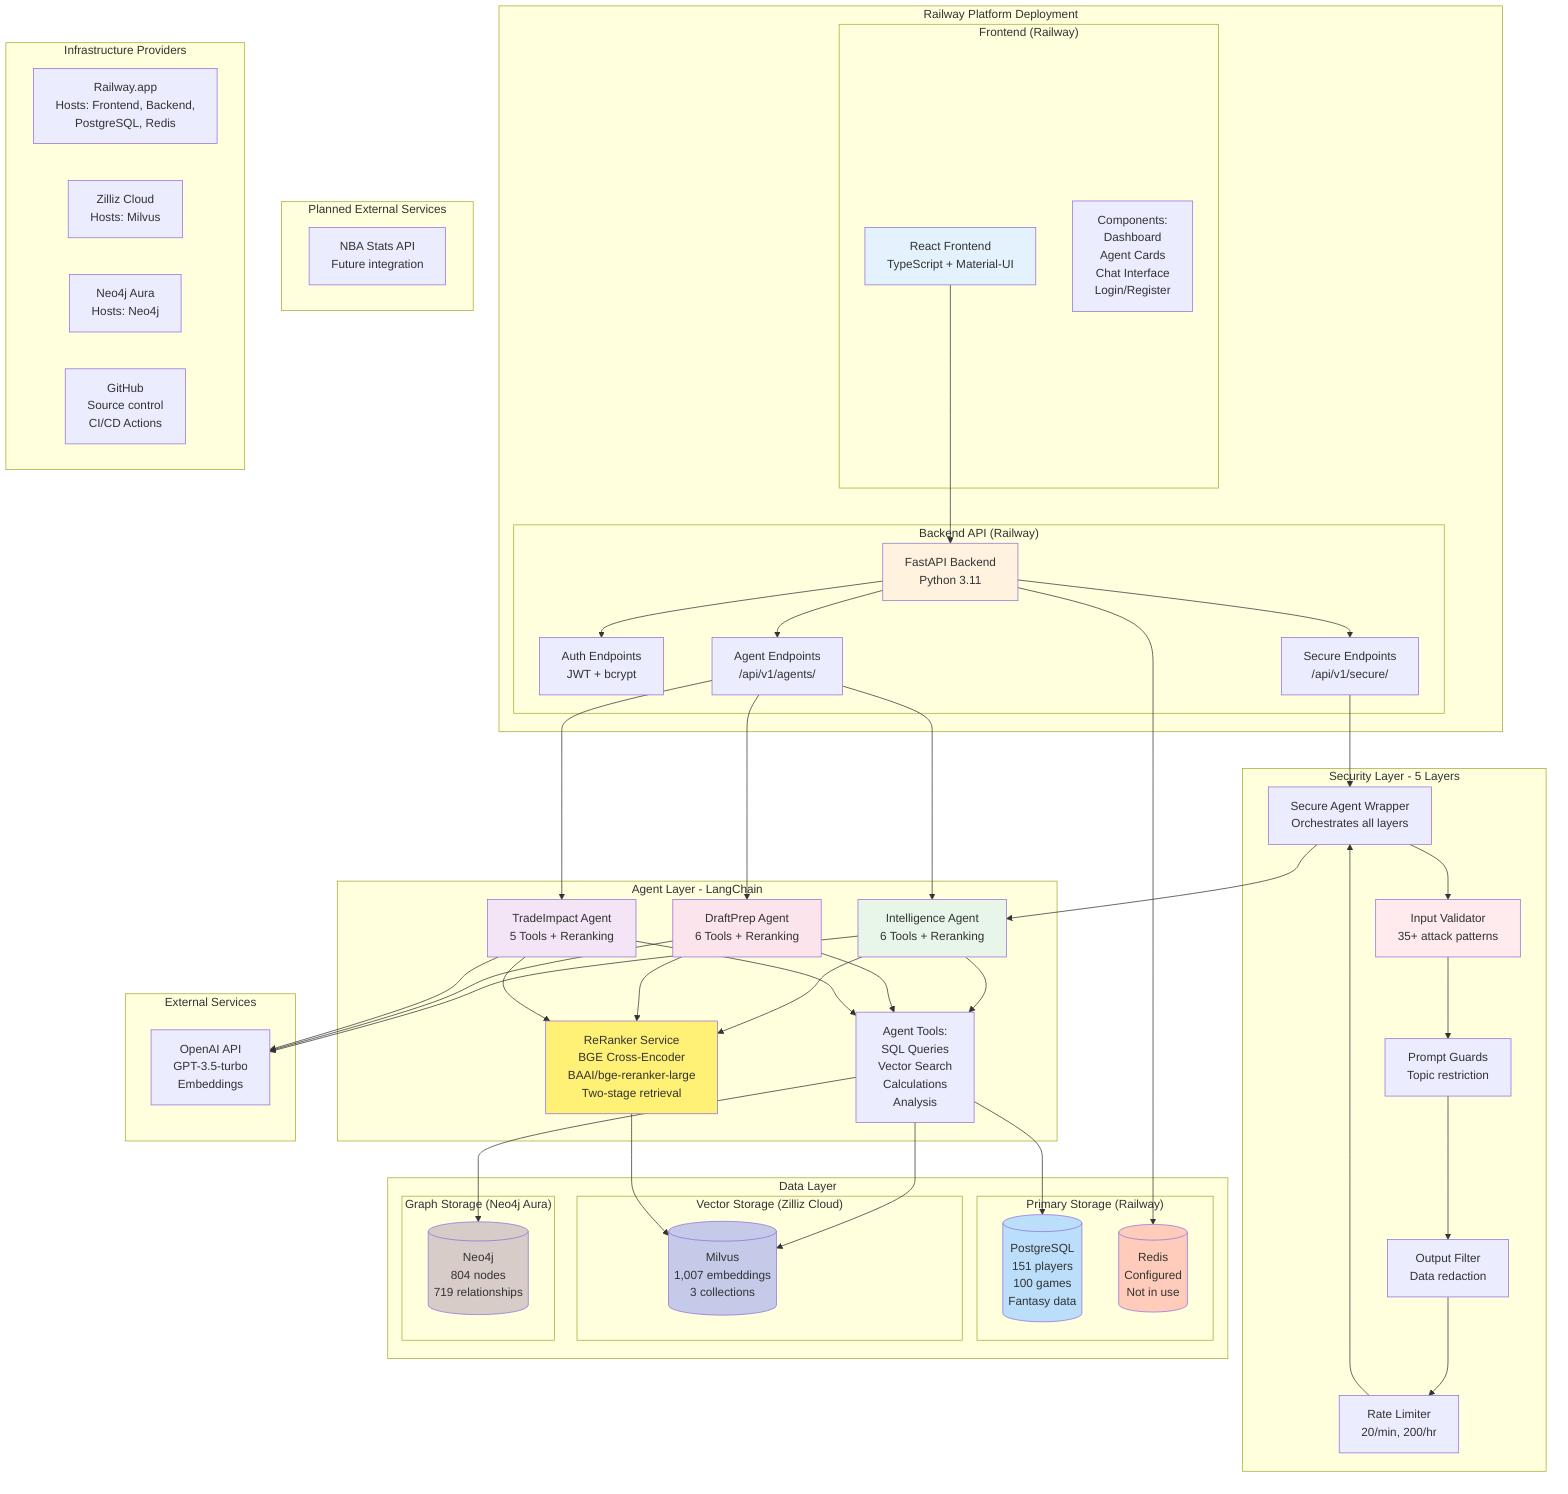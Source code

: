 graph TB
    %% System Architecture - Actually Implemented
    %% SportsBrain Fantasy Basketball Platform
    
    subgraph "Railway Platform Deployment"
        subgraph "Frontend (Railway)"
            UI["React Frontend<br/>TypeScript + Material-UI"]
            UI_COMP["Components:<br/>Dashboard<br/>Agent Cards<br/>Chat Interface<br/>Login/Register"]
        end
        
        subgraph "Backend API (Railway)"
            API["FastAPI Backend<br/>Python 3.11"]
            
            AUTH["Auth Endpoints<br/>JWT + bcrypt"]
            AGENT_EP["Agent Endpoints<br/>/api/v1/agents/"]
            SECURE_EP["Secure Endpoints<br/>/api/v1/secure/"]
        end
    end
    
    subgraph "Agent Layer - LangChain"
        INT_AGENT["Intelligence Agent<br/>6 Tools + Reranking"]
        DRAFT_AGENT["DraftPrep Agent<br/>6 Tools + Reranking"]
        TRADE_AGENT["TradeImpact Agent<br/>5 Tools + Reranking"]
        
        TOOLS["Agent Tools:<br/>SQL Queries<br/>Vector Search<br/>Calculations<br/>Analysis"]
        
        RERANKER["ReRanker Service<br/>BGE Cross-Encoder<br/>BAAI/bge-reranker-large<br/>Two-stage retrieval"]
    end
    
    subgraph "Security Layer - 5 Layers"
        INPUT_VAL["Input Validator<br/>35+ attack patterns"]
        PROMPT_GUARD["Prompt Guards<br/>Topic restriction"]
        OUTPUT_FILTER["Output Filter<br/>Data redaction"]
        RATE_LIMIT["Rate Limiter<br/>20/min, 200/hr"]
        SECURE_WRAPPER["Secure Agent Wrapper<br/>Orchestrates all layers"]
    end
    
    subgraph "Data Layer"
        subgraph "Primary Storage (Railway)"
            PG[("PostgreSQL<br/>151 players<br/>100 games<br/>Fantasy data")]
            REDIS[("Redis<br/>Configured<br/>Not in use")]
        end
        
        subgraph "Vector Storage (Zilliz Cloud)"
            MILVUS[("Milvus<br/>1,007 embeddings<br/>3 collections")]
        end
        
        subgraph "Graph Storage (Neo4j Aura)"
            NEO4J[("Neo4j<br/>804 nodes<br/>719 relationships")]
        end
    end
    
    subgraph "External Services"
        OPENAI["OpenAI API<br/>GPT-3.5-turbo<br/>Embeddings"]
    end
    
    subgraph "Planned External Services"
        NBA_API["NBA Stats API<br/>Future integration"]
    end
    
    subgraph "Infrastructure Providers"
        RAILWAY_INFRA["Railway.app<br/>Hosts: Frontend, Backend,<br/>PostgreSQL, Redis"]
        ZILLIZ_INFRA["Zilliz Cloud<br/>Hosts: Milvus"]
        NEO4J_INFRA["Neo4j Aura<br/>Hosts: Neo4j"]
        GITHUB["GitHub<br/>Source control<br/>CI/CD Actions"]
    end
    
    %% Connections
    UI --> API
    API --> AUTH
    API --> AGENT_EP
    API --> SECURE_EP
    
    AGENT_EP --> INT_AGENT
    AGENT_EP --> DRAFT_AGENT
    AGENT_EP --> TRADE_AGENT
    
    SECURE_EP --> SECURE_WRAPPER
    SECURE_WRAPPER --> INPUT_VAL
    INPUT_VAL --> PROMPT_GUARD
    PROMPT_GUARD --> OUTPUT_FILTER
    OUTPUT_FILTER --> RATE_LIMIT
    RATE_LIMIT --> SECURE_WRAPPER
    SECURE_WRAPPER --> INT_AGENT
    
    INT_AGENT --> TOOLS
    DRAFT_AGENT --> TOOLS
    TRADE_AGENT --> TOOLS
    
    INT_AGENT --> RERANKER
    DRAFT_AGENT --> RERANKER
    TRADE_AGENT --> RERANKER
    
    TOOLS --> PG
    TOOLS --> MILVUS
    TOOLS --> NEO4J
    
    RERANKER --> MILVUS
    
    API --> REDIS
    
    INT_AGENT --> OPENAI
    DRAFT_AGENT --> OPENAI
    TRADE_AGENT --> OPENAI
    
    
    %% Infrastructure relationships shown via subgraph grouping
    
    style UI fill:#e3f2fd
    style API fill:#fff3e0
    style INT_AGENT fill:#e8f5e9
    style DRAFT_AGENT fill:#fce4ec
    style TRADE_AGENT fill:#f3e5f5
    style PG fill:#bbdefb
    style MILVUS fill:#c5cae9
    style NEO4J fill:#d7ccc8
    style REDIS fill:#ffccbc
    style INPUT_VAL fill:#ffebee
    style RERANKER fill:#fff176